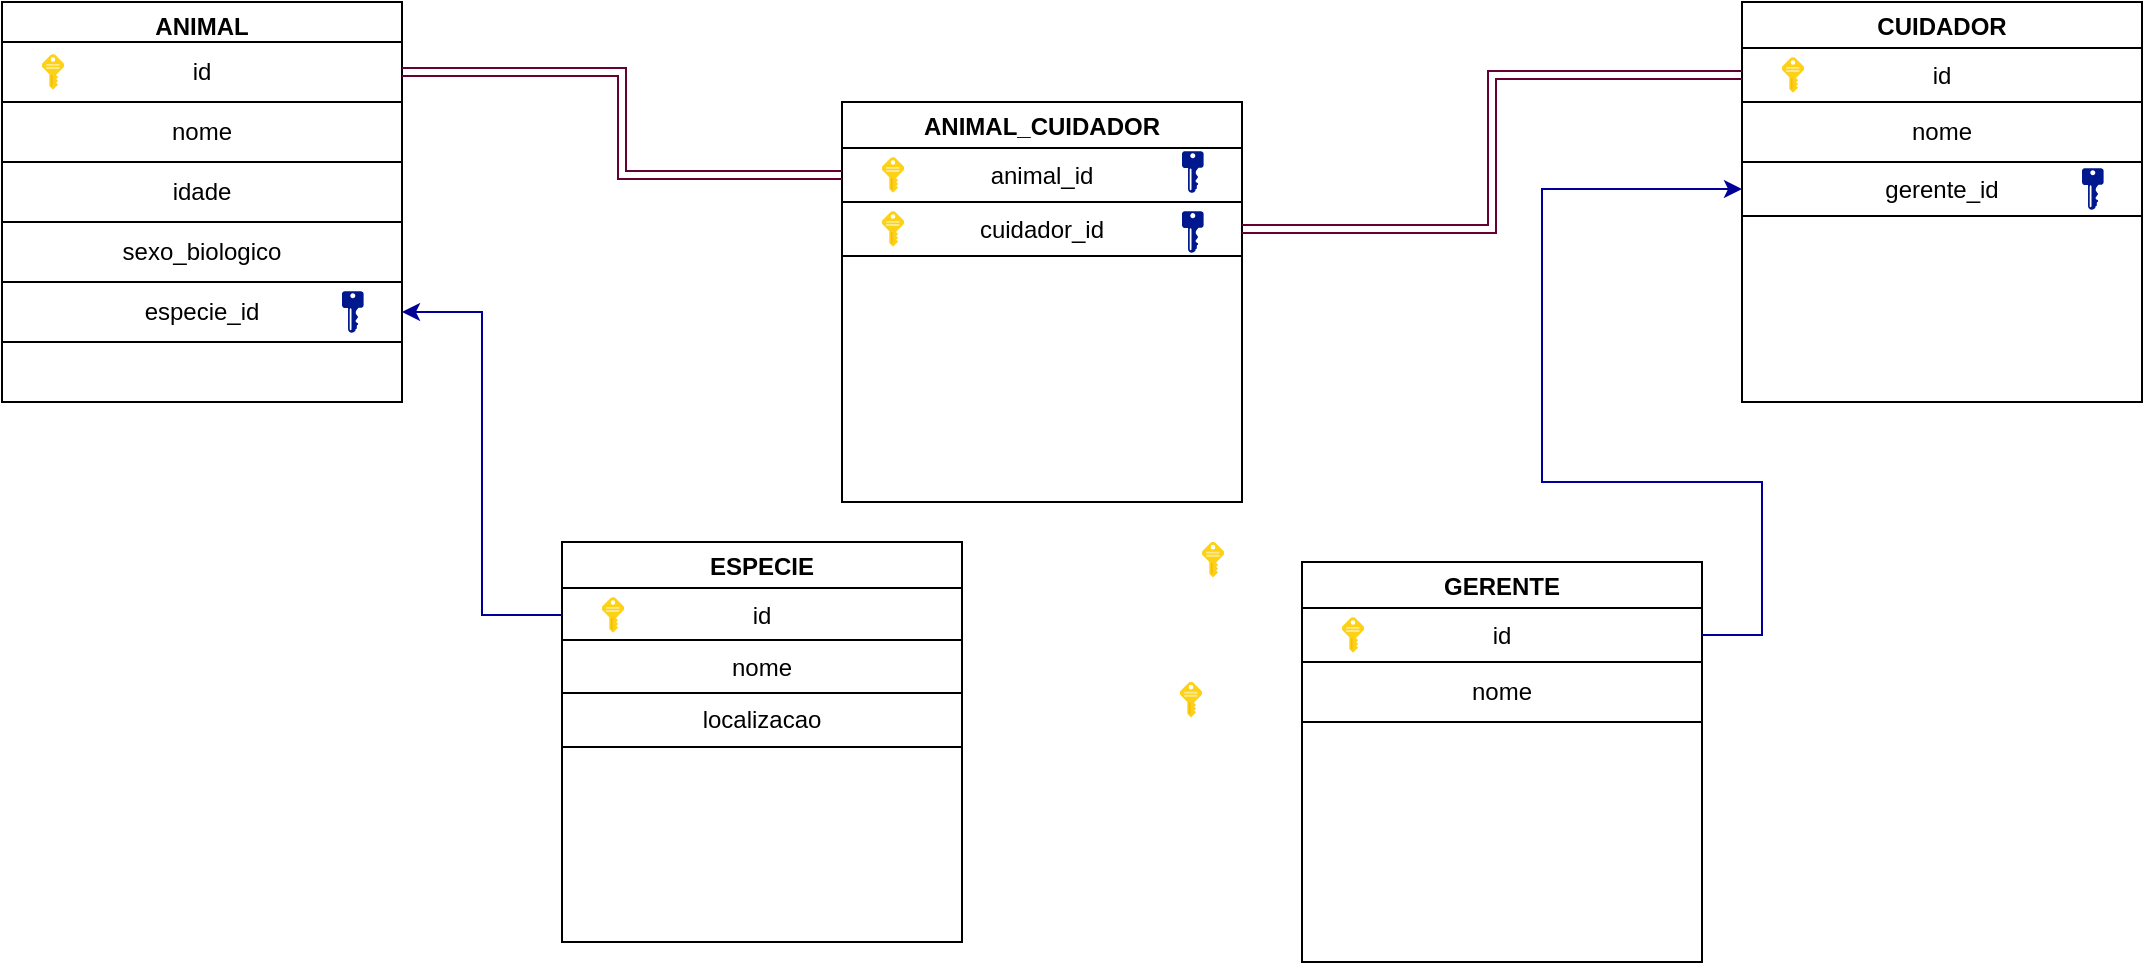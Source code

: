 <mxfile version="20.1.4" type="github">
  <diagram id="xqRSgT5QblgiyWdLd9_h" name="Página-1">
    <mxGraphModel dx="1935" dy="461" grid="1" gridSize="10" guides="1" tooltips="1" connect="1" arrows="1" fold="1" page="1" pageScale="1" pageWidth="827" pageHeight="1169" math="0" shadow="0">
      <root>
        <mxCell id="0" />
        <mxCell id="1" parent="0" />
        <mxCell id="T0Opw6EWIulEm3wfmYtk-1" value="ANIMAL" style="swimlane;" vertex="1" parent="1">
          <mxGeometry x="-120" y="10" width="200" height="200" as="geometry" />
        </mxCell>
        <mxCell id="T0Opw6EWIulEm3wfmYtk-3" value="id" style="rounded=0;whiteSpace=wrap;html=1;" vertex="1" parent="T0Opw6EWIulEm3wfmYtk-1">
          <mxGeometry y="20" width="200" height="30" as="geometry" />
        </mxCell>
        <mxCell id="T0Opw6EWIulEm3wfmYtk-4" value="nome" style="rounded=0;whiteSpace=wrap;html=1;" vertex="1" parent="T0Opw6EWIulEm3wfmYtk-1">
          <mxGeometry y="50" width="200" height="30" as="geometry" />
        </mxCell>
        <mxCell id="T0Opw6EWIulEm3wfmYtk-7" value="idade" style="rounded=0;whiteSpace=wrap;html=1;" vertex="1" parent="T0Opw6EWIulEm3wfmYtk-1">
          <mxGeometry y="80" width="200" height="30" as="geometry" />
        </mxCell>
        <mxCell id="T0Opw6EWIulEm3wfmYtk-6" value="sexo_biologico" style="rounded=0;whiteSpace=wrap;html=1;" vertex="1" parent="T0Opw6EWIulEm3wfmYtk-1">
          <mxGeometry y="110" width="200" height="30" as="geometry" />
        </mxCell>
        <mxCell id="T0Opw6EWIulEm3wfmYtk-5" value="especie_id" style="rounded=0;whiteSpace=wrap;html=1;" vertex="1" parent="T0Opw6EWIulEm3wfmYtk-1">
          <mxGeometry y="140" width="200" height="30" as="geometry" />
        </mxCell>
        <mxCell id="T0Opw6EWIulEm3wfmYtk-14" value="" style="sketch=0;aspect=fixed;html=1;points=[];align=center;image;fontSize=12;image=img/lib/mscae/Key.svg;" vertex="1" parent="T0Opw6EWIulEm3wfmYtk-1">
          <mxGeometry x="20" y="26.13" width="11" height="17.74" as="geometry" />
        </mxCell>
        <mxCell id="T0Opw6EWIulEm3wfmYtk-37" value="" style="sketch=0;aspect=fixed;pointerEvents=1;shadow=0;dashed=0;html=1;strokeColor=none;labelPosition=center;verticalLabelPosition=bottom;verticalAlign=top;align=center;fillColor=#00188D;shape=mxgraph.mscae.enterprise.key_permissions" vertex="1" parent="T0Opw6EWIulEm3wfmYtk-1">
          <mxGeometry x="170" y="144.61" width="10.8" height="20.77" as="geometry" />
        </mxCell>
        <mxCell id="T0Opw6EWIulEm3wfmYtk-2" value="CUIDADOR" style="swimlane;" vertex="1" parent="1">
          <mxGeometry x="750" y="10" width="200" height="200" as="geometry" />
        </mxCell>
        <mxCell id="T0Opw6EWIulEm3wfmYtk-12" value="id" style="rounded=0;whiteSpace=wrap;html=1;" vertex="1" parent="T0Opw6EWIulEm3wfmYtk-2">
          <mxGeometry y="23" width="200" height="27" as="geometry" />
        </mxCell>
        <mxCell id="T0Opw6EWIulEm3wfmYtk-19" value="" style="sketch=0;aspect=fixed;html=1;points=[];align=center;image;fontSize=12;image=img/lib/mscae/Key.svg;" vertex="1" parent="T0Opw6EWIulEm3wfmYtk-2">
          <mxGeometry x="20" y="27.63" width="11" height="17.74" as="geometry" />
        </mxCell>
        <mxCell id="T0Opw6EWIulEm3wfmYtk-29" value="nome" style="rounded=0;whiteSpace=wrap;html=1;" vertex="1" parent="T0Opw6EWIulEm3wfmYtk-2">
          <mxGeometry y="50" width="200" height="30" as="geometry" />
        </mxCell>
        <mxCell id="T0Opw6EWIulEm3wfmYtk-34" value="gerente_id" style="rounded=0;whiteSpace=wrap;html=1;" vertex="1" parent="T0Opw6EWIulEm3wfmYtk-2">
          <mxGeometry y="80" width="200" height="27" as="geometry" />
        </mxCell>
        <mxCell id="T0Opw6EWIulEm3wfmYtk-36" value="" style="sketch=0;aspect=fixed;pointerEvents=1;shadow=0;dashed=0;html=1;strokeColor=none;labelPosition=center;verticalLabelPosition=bottom;verticalAlign=top;align=center;fillColor=#00188D;shape=mxgraph.mscae.enterprise.key_permissions" vertex="1" parent="T0Opw6EWIulEm3wfmYtk-2">
          <mxGeometry x="170" y="83.11" width="10.8" height="20.77" as="geometry" />
        </mxCell>
        <mxCell id="T0Opw6EWIulEm3wfmYtk-8" value="ESPECIE" style="swimlane;" vertex="1" parent="1">
          <mxGeometry x="160" y="280" width="200" height="200" as="geometry" />
        </mxCell>
        <mxCell id="T0Opw6EWIulEm3wfmYtk-9" value="id" style="rounded=0;whiteSpace=wrap;html=1;" vertex="1" parent="T0Opw6EWIulEm3wfmYtk-8">
          <mxGeometry y="23" width="200" height="27" as="geometry" />
        </mxCell>
        <mxCell id="T0Opw6EWIulEm3wfmYtk-10" value="nome" style="rounded=0;whiteSpace=wrap;html=1;" vertex="1" parent="T0Opw6EWIulEm3wfmYtk-8">
          <mxGeometry y="49" width="200" height="27" as="geometry" />
        </mxCell>
        <mxCell id="T0Opw6EWIulEm3wfmYtk-11" value="localizacao" style="rounded=0;whiteSpace=wrap;html=1;" vertex="1" parent="T0Opw6EWIulEm3wfmYtk-8">
          <mxGeometry y="75.5" width="200" height="27" as="geometry" />
        </mxCell>
        <mxCell id="T0Opw6EWIulEm3wfmYtk-18" value="" style="sketch=0;aspect=fixed;html=1;points=[];align=center;image;fontSize=12;image=img/lib/mscae/Key.svg;" vertex="1" parent="T0Opw6EWIulEm3wfmYtk-8">
          <mxGeometry x="20" y="27.63" width="11" height="17.74" as="geometry" />
        </mxCell>
        <mxCell id="T0Opw6EWIulEm3wfmYtk-13" style="edgeStyle=orthogonalEdgeStyle;rounded=0;orthogonalLoop=1;jettySize=auto;html=1;exitX=0;exitY=0.5;exitDx=0;exitDy=0;entryX=1;entryY=0.5;entryDx=0;entryDy=0;strokeColor=#000099;" edge="1" parent="1" source="T0Opw6EWIulEm3wfmYtk-9" target="T0Opw6EWIulEm3wfmYtk-5">
          <mxGeometry relative="1" as="geometry" />
        </mxCell>
        <mxCell id="T0Opw6EWIulEm3wfmYtk-15" value="" style="sketch=0;aspect=fixed;html=1;points=[];align=center;image;fontSize=12;image=img/lib/mscae/Key.svg;" vertex="1" parent="1">
          <mxGeometry x="480" y="280" width="11" height="17.74" as="geometry" />
        </mxCell>
        <mxCell id="T0Opw6EWIulEm3wfmYtk-16" value="" style="sketch=0;aspect=fixed;html=1;points=[];align=center;image;fontSize=12;image=img/lib/mscae/Key.svg;" vertex="1" parent="1">
          <mxGeometry x="469" y="350" width="11" height="17.74" as="geometry" />
        </mxCell>
        <mxCell id="T0Opw6EWIulEm3wfmYtk-20" value="ANIMAL_CUIDADOR" style="swimlane;" vertex="1" parent="1">
          <mxGeometry x="300" y="60" width="200" height="200" as="geometry" />
        </mxCell>
        <mxCell id="T0Opw6EWIulEm3wfmYtk-21" value="animal_id" style="rounded=0;whiteSpace=wrap;html=1;" vertex="1" parent="T0Opw6EWIulEm3wfmYtk-20">
          <mxGeometry y="23" width="200" height="27" as="geometry" />
        </mxCell>
        <mxCell id="T0Opw6EWIulEm3wfmYtk-22" value="" style="sketch=0;aspect=fixed;html=1;points=[];align=center;image;fontSize=12;image=img/lib/mscae/Key.svg;" vertex="1" parent="T0Opw6EWIulEm3wfmYtk-20">
          <mxGeometry x="20" y="27.63" width="11" height="17.74" as="geometry" />
        </mxCell>
        <mxCell id="T0Opw6EWIulEm3wfmYtk-23" value="cuidador_id" style="rounded=0;whiteSpace=wrap;html=1;" vertex="1" parent="T0Opw6EWIulEm3wfmYtk-20">
          <mxGeometry y="50" width="200" height="27" as="geometry" />
        </mxCell>
        <mxCell id="T0Opw6EWIulEm3wfmYtk-17" value="" style="sketch=0;aspect=fixed;html=1;points=[];align=center;image;fontSize=12;image=img/lib/mscae/Key.svg;" vertex="1" parent="T0Opw6EWIulEm3wfmYtk-20">
          <mxGeometry x="20" y="54.63" width="11" height="17.74" as="geometry" />
        </mxCell>
        <mxCell id="T0Opw6EWIulEm3wfmYtk-25" value="" style="sketch=0;aspect=fixed;pointerEvents=1;shadow=0;dashed=0;html=1;strokeColor=none;labelPosition=center;verticalLabelPosition=bottom;verticalAlign=top;align=center;fillColor=#00188D;shape=mxgraph.mscae.enterprise.key_permissions" vertex="1" parent="T0Opw6EWIulEm3wfmYtk-20">
          <mxGeometry x="170" y="24.63" width="10.8" height="20.77" as="geometry" />
        </mxCell>
        <mxCell id="T0Opw6EWIulEm3wfmYtk-26" value="" style="sketch=0;aspect=fixed;pointerEvents=1;shadow=0;dashed=0;html=1;strokeColor=none;labelPosition=center;verticalLabelPosition=bottom;verticalAlign=top;align=center;fillColor=#00188D;shape=mxgraph.mscae.enterprise.key_permissions" vertex="1" parent="T0Opw6EWIulEm3wfmYtk-20">
          <mxGeometry x="170" y="54.6" width="10.8" height="20.77" as="geometry" />
        </mxCell>
        <mxCell id="T0Opw6EWIulEm3wfmYtk-27" style="edgeStyle=orthogonalEdgeStyle;rounded=0;orthogonalLoop=1;jettySize=auto;html=1;exitX=1;exitY=0.5;exitDx=0;exitDy=0;entryX=0;entryY=0.5;entryDx=0;entryDy=0;strokeColor=#660033;shape=link;" edge="1" parent="1" source="T0Opw6EWIulEm3wfmYtk-23" target="T0Opw6EWIulEm3wfmYtk-12">
          <mxGeometry relative="1" as="geometry" />
        </mxCell>
        <mxCell id="T0Opw6EWIulEm3wfmYtk-28" style="edgeStyle=orthogonalEdgeStyle;shape=link;rounded=0;orthogonalLoop=1;jettySize=auto;html=1;exitX=1;exitY=0.5;exitDx=0;exitDy=0;entryX=0;entryY=0.5;entryDx=0;entryDy=0;strokeColor=#660033;" edge="1" parent="1" source="T0Opw6EWIulEm3wfmYtk-3" target="T0Opw6EWIulEm3wfmYtk-21">
          <mxGeometry relative="1" as="geometry" />
        </mxCell>
        <mxCell id="T0Opw6EWIulEm3wfmYtk-30" value="GERENTE" style="swimlane;" vertex="1" parent="1">
          <mxGeometry x="530" y="290" width="200" height="200" as="geometry" />
        </mxCell>
        <mxCell id="T0Opw6EWIulEm3wfmYtk-31" value="id" style="rounded=0;whiteSpace=wrap;html=1;" vertex="1" parent="T0Opw6EWIulEm3wfmYtk-30">
          <mxGeometry y="23" width="200" height="27" as="geometry" />
        </mxCell>
        <mxCell id="T0Opw6EWIulEm3wfmYtk-32" value="" style="sketch=0;aspect=fixed;html=1;points=[];align=center;image;fontSize=12;image=img/lib/mscae/Key.svg;" vertex="1" parent="T0Opw6EWIulEm3wfmYtk-30">
          <mxGeometry x="20" y="27.63" width="11" height="17.74" as="geometry" />
        </mxCell>
        <mxCell id="T0Opw6EWIulEm3wfmYtk-33" value="nome" style="rounded=0;whiteSpace=wrap;html=1;" vertex="1" parent="T0Opw6EWIulEm3wfmYtk-30">
          <mxGeometry y="50" width="200" height="30" as="geometry" />
        </mxCell>
        <mxCell id="T0Opw6EWIulEm3wfmYtk-35" style="edgeStyle=orthogonalEdgeStyle;rounded=0;orthogonalLoop=1;jettySize=auto;html=1;exitX=1;exitY=0.5;exitDx=0;exitDy=0;entryX=0;entryY=0.5;entryDx=0;entryDy=0;strokeColor=#000099;" edge="1" parent="1" source="T0Opw6EWIulEm3wfmYtk-31" target="T0Opw6EWIulEm3wfmYtk-34">
          <mxGeometry relative="1" as="geometry">
            <Array as="points">
              <mxPoint x="760" y="327" />
              <mxPoint x="760" y="250" />
              <mxPoint x="650" y="250" />
              <mxPoint x="650" y="104" />
            </Array>
          </mxGeometry>
        </mxCell>
      </root>
    </mxGraphModel>
  </diagram>
</mxfile>
